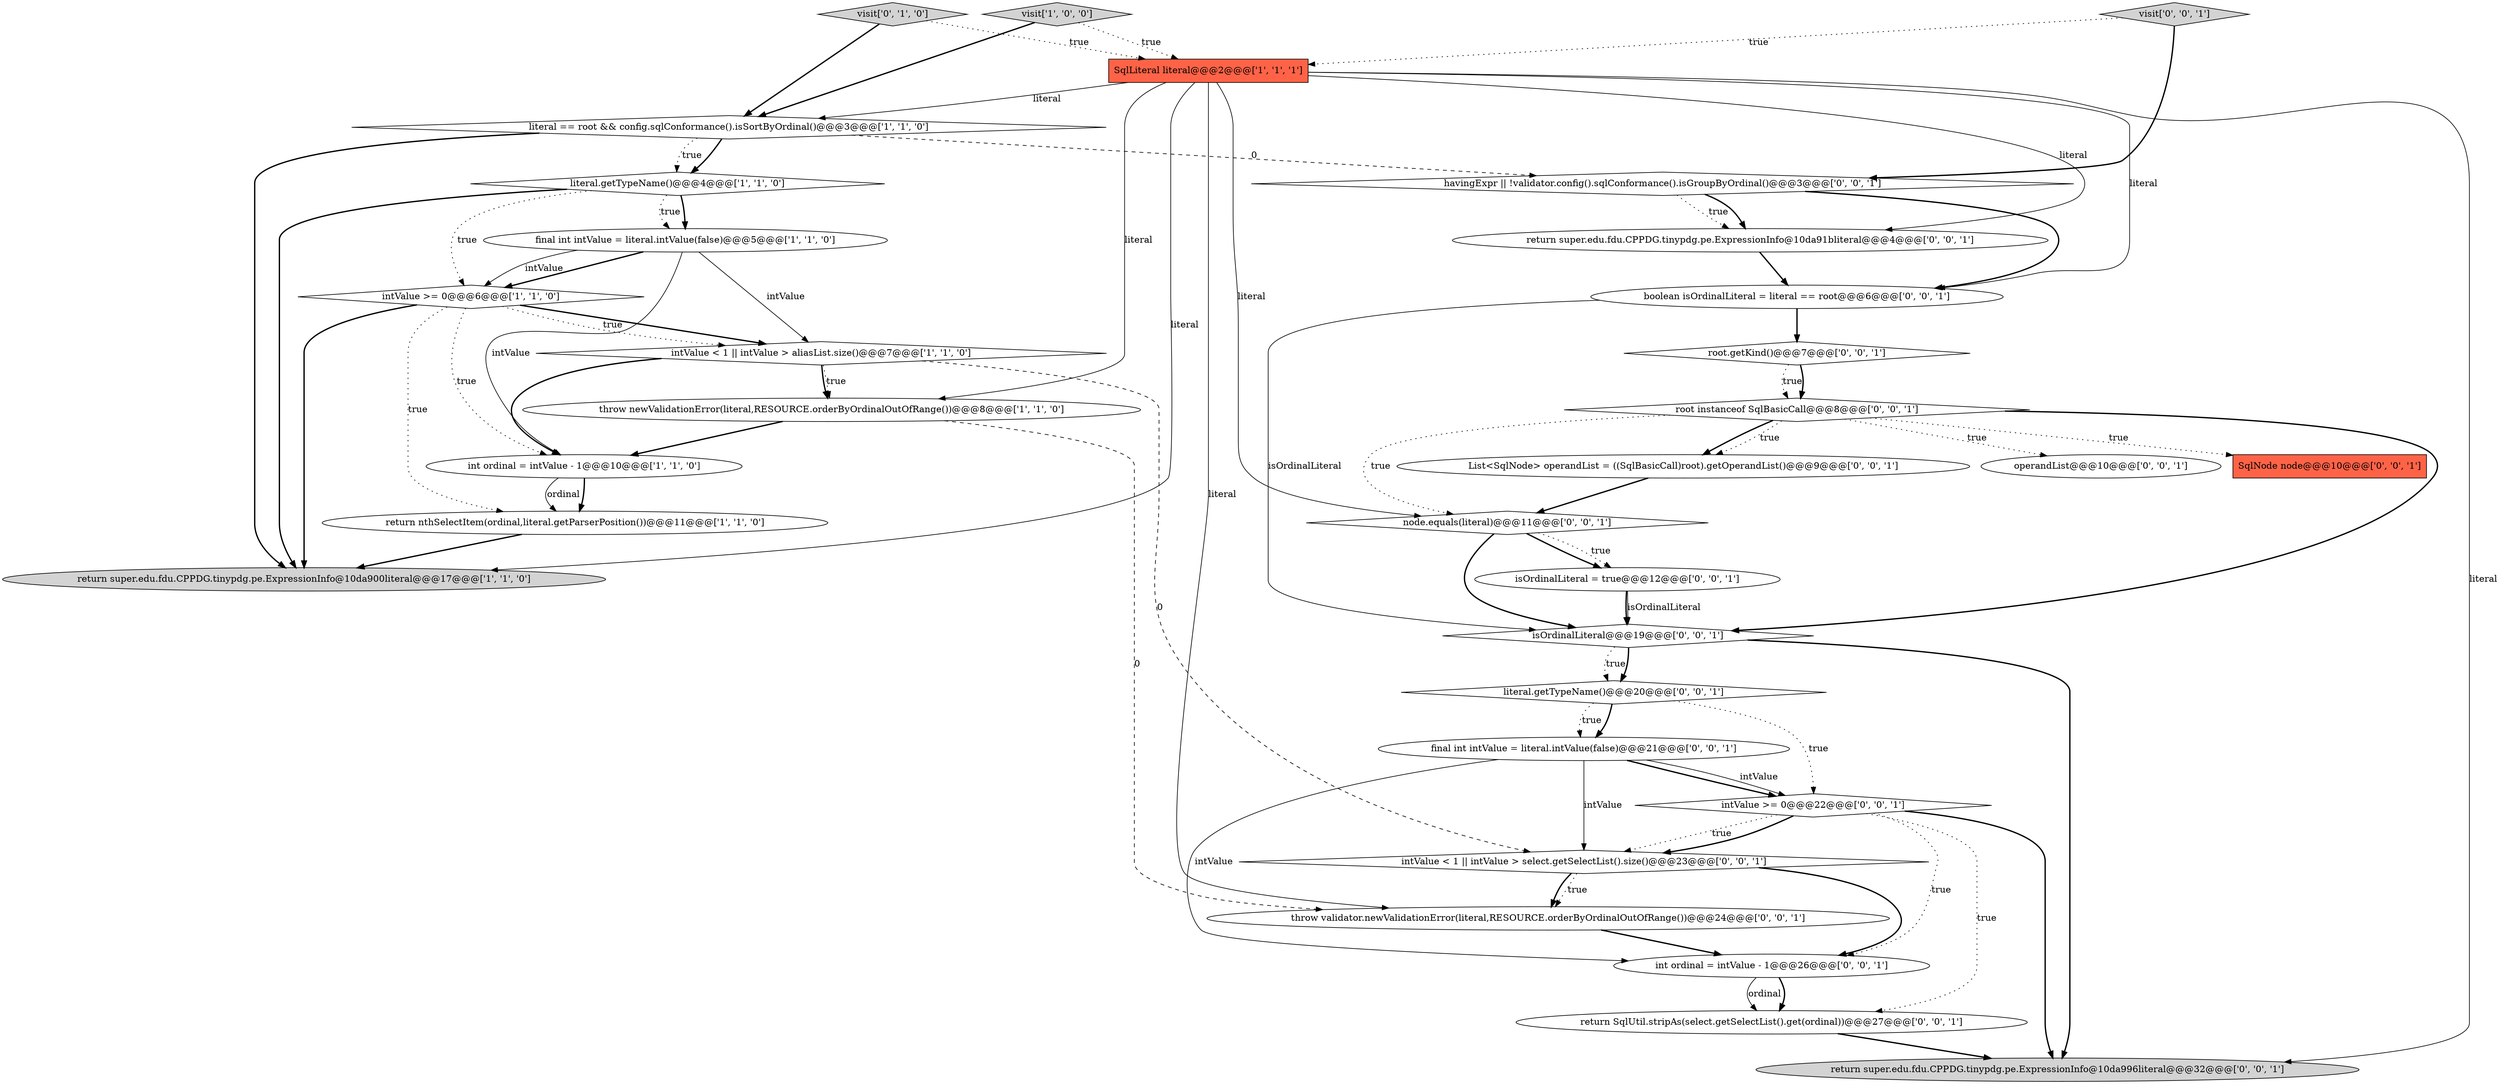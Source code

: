 digraph {
4 [style = filled, label = "literal == root && config.sqlConformance().isSortByOrdinal()@@@3@@@['1', '1', '0']", fillcolor = white, shape = diamond image = "AAA0AAABBB1BBB"];
28 [style = filled, label = "int ordinal = intValue - 1@@@26@@@['0', '0', '1']", fillcolor = white, shape = ellipse image = "AAA0AAABBB3BBB"];
9 [style = filled, label = "literal.getTypeName()@@@4@@@['1', '1', '0']", fillcolor = white, shape = diamond image = "AAA0AAABBB1BBB"];
21 [style = filled, label = "node.equals(literal)@@@11@@@['0', '0', '1']", fillcolor = white, shape = diamond image = "AAA0AAABBB3BBB"];
24 [style = filled, label = "isOrdinalLiteral@@@19@@@['0', '0', '1']", fillcolor = white, shape = diamond image = "AAA0AAABBB3BBB"];
25 [style = filled, label = "root instanceof SqlBasicCall@@@8@@@['0', '0', '1']", fillcolor = white, shape = diamond image = "AAA0AAABBB3BBB"];
22 [style = filled, label = "return super.edu.fdu.CPPDG.tinypdg.pe.ExpressionInfo@10da91bliteral@@@4@@@['0', '0', '1']", fillcolor = white, shape = ellipse image = "AAA0AAABBB3BBB"];
12 [style = filled, label = "boolean isOrdinalLiteral = literal == root@@@6@@@['0', '0', '1']", fillcolor = white, shape = ellipse image = "AAA0AAABBB3BBB"];
29 [style = filled, label = "List<SqlNode> operandList = ((SqlBasicCall)root).getOperandList()@@@9@@@['0', '0', '1']", fillcolor = white, shape = ellipse image = "AAA0AAABBB3BBB"];
15 [style = filled, label = "intValue < 1 || intValue > select.getSelectList().size()@@@23@@@['0', '0', '1']", fillcolor = white, shape = diamond image = "AAA0AAABBB3BBB"];
10 [style = filled, label = "return super.edu.fdu.CPPDG.tinypdg.pe.ExpressionInfo@10da900literal@@@17@@@['1', '1', '0']", fillcolor = lightgray, shape = ellipse image = "AAA0AAABBB1BBB"];
19 [style = filled, label = "throw validator.newValidationError(literal,RESOURCE.orderByOrdinalOutOfRange())@@@24@@@['0', '0', '1']", fillcolor = white, shape = ellipse image = "AAA0AAABBB3BBB"];
0 [style = filled, label = "intValue < 1 || intValue > aliasList.size()@@@7@@@['1', '1', '0']", fillcolor = white, shape = diamond image = "AAA0AAABBB1BBB"];
6 [style = filled, label = "int ordinal = intValue - 1@@@10@@@['1', '1', '0']", fillcolor = white, shape = ellipse image = "AAA0AAABBB1BBB"];
8 [style = filled, label = "intValue >= 0@@@6@@@['1', '1', '0']", fillcolor = white, shape = diamond image = "AAA0AAABBB1BBB"];
14 [style = filled, label = "final int intValue = literal.intValue(false)@@@21@@@['0', '0', '1']", fillcolor = white, shape = ellipse image = "AAA0AAABBB3BBB"];
23 [style = filled, label = "visit['0', '0', '1']", fillcolor = lightgray, shape = diamond image = "AAA0AAABBB3BBB"];
20 [style = filled, label = "operandList@@@10@@@['0', '0', '1']", fillcolor = white, shape = ellipse image = "AAA0AAABBB3BBB"];
27 [style = filled, label = "havingExpr || !validator.config().sqlConformance().isGroupByOrdinal()@@@3@@@['0', '0', '1']", fillcolor = white, shape = diamond image = "AAA0AAABBB3BBB"];
16 [style = filled, label = "return super.edu.fdu.CPPDG.tinypdg.pe.ExpressionInfo@10da996literal@@@32@@@['0', '0', '1']", fillcolor = lightgray, shape = ellipse image = "AAA0AAABBB3BBB"];
13 [style = filled, label = "return SqlUtil.stripAs(select.getSelectList().get(ordinal))@@@27@@@['0', '0', '1']", fillcolor = white, shape = ellipse image = "AAA0AAABBB3BBB"];
7 [style = filled, label = "visit['1', '0', '0']", fillcolor = lightgray, shape = diamond image = "AAA0AAABBB1BBB"];
2 [style = filled, label = "final int intValue = literal.intValue(false)@@@5@@@['1', '1', '0']", fillcolor = white, shape = ellipse image = "AAA0AAABBB1BBB"];
30 [style = filled, label = "SqlNode node@@@10@@@['0', '0', '1']", fillcolor = tomato, shape = box image = "AAA0AAABBB3BBB"];
17 [style = filled, label = "root.getKind()@@@7@@@['0', '0', '1']", fillcolor = white, shape = diamond image = "AAA0AAABBB3BBB"];
18 [style = filled, label = "intValue >= 0@@@22@@@['0', '0', '1']", fillcolor = white, shape = diamond image = "AAA0AAABBB3BBB"];
31 [style = filled, label = "isOrdinalLiteral = true@@@12@@@['0', '0', '1']", fillcolor = white, shape = ellipse image = "AAA0AAABBB3BBB"];
26 [style = filled, label = "literal.getTypeName()@@@20@@@['0', '0', '1']", fillcolor = white, shape = diamond image = "AAA0AAABBB3BBB"];
5 [style = filled, label = "throw newValidationError(literal,RESOURCE.orderByOrdinalOutOfRange())@@@8@@@['1', '1', '0']", fillcolor = white, shape = ellipse image = "AAA0AAABBB1BBB"];
1 [style = filled, label = "SqlLiteral literal@@@2@@@['1', '1', '1']", fillcolor = tomato, shape = box image = "AAA0AAABBB1BBB"];
3 [style = filled, label = "return nthSelectItem(ordinal,literal.getParserPosition())@@@11@@@['1', '1', '0']", fillcolor = white, shape = ellipse image = "AAA0AAABBB1BBB"];
11 [style = filled, label = "visit['0', '1', '0']", fillcolor = lightgray, shape = diamond image = "AAA0AAABBB2BBB"];
25->30 [style = dotted, label="true"];
0->6 [style = bold, label=""];
1->16 [style = solid, label="literal"];
12->24 [style = solid, label="isOrdinalLiteral"];
15->19 [style = dotted, label="true"];
3->10 [style = bold, label=""];
29->21 [style = bold, label=""];
28->13 [style = bold, label=""];
9->8 [style = dotted, label="true"];
27->22 [style = dotted, label="true"];
1->22 [style = solid, label="literal"];
18->15 [style = dotted, label="true"];
11->4 [style = bold, label=""];
25->29 [style = bold, label=""];
4->27 [style = dashed, label="0"];
27->12 [style = bold, label=""];
14->18 [style = bold, label=""];
19->28 [style = bold, label=""];
8->0 [style = bold, label=""];
24->26 [style = dotted, label="true"];
25->29 [style = dotted, label="true"];
25->24 [style = bold, label=""];
25->20 [style = dotted, label="true"];
2->0 [style = solid, label="intValue"];
14->18 [style = solid, label="intValue"];
8->6 [style = dotted, label="true"];
25->21 [style = dotted, label="true"];
9->2 [style = bold, label=""];
15->19 [style = bold, label=""];
1->5 [style = solid, label="literal"];
1->10 [style = solid, label="literal"];
7->1 [style = dotted, label="true"];
2->6 [style = solid, label="intValue"];
26->18 [style = dotted, label="true"];
21->24 [style = bold, label=""];
5->19 [style = dashed, label="0"];
9->2 [style = dotted, label="true"];
31->24 [style = solid, label="isOrdinalLiteral"];
26->14 [style = bold, label=""];
1->12 [style = solid, label="literal"];
27->22 [style = bold, label=""];
2->8 [style = bold, label=""];
0->5 [style = dotted, label="true"];
18->13 [style = dotted, label="true"];
15->28 [style = bold, label=""];
14->15 [style = solid, label="intValue"];
12->17 [style = bold, label=""];
26->14 [style = dotted, label="true"];
17->25 [style = dotted, label="true"];
23->1 [style = dotted, label="true"];
11->1 [style = dotted, label="true"];
2->8 [style = solid, label="intValue"];
7->4 [style = bold, label=""];
4->9 [style = bold, label=""];
24->16 [style = bold, label=""];
18->28 [style = dotted, label="true"];
6->3 [style = bold, label=""];
13->16 [style = bold, label=""];
18->16 [style = bold, label=""];
6->3 [style = solid, label="ordinal"];
1->19 [style = solid, label="literal"];
4->10 [style = bold, label=""];
4->9 [style = dotted, label="true"];
8->3 [style = dotted, label="true"];
0->15 [style = dashed, label="0"];
31->24 [style = bold, label=""];
14->28 [style = solid, label="intValue"];
1->4 [style = solid, label="literal"];
0->5 [style = bold, label=""];
21->31 [style = dotted, label="true"];
22->12 [style = bold, label=""];
5->6 [style = bold, label=""];
24->26 [style = bold, label=""];
1->21 [style = solid, label="literal"];
21->31 [style = bold, label=""];
8->10 [style = bold, label=""];
28->13 [style = solid, label="ordinal"];
17->25 [style = bold, label=""];
8->0 [style = dotted, label="true"];
9->10 [style = bold, label=""];
23->27 [style = bold, label=""];
18->15 [style = bold, label=""];
}
